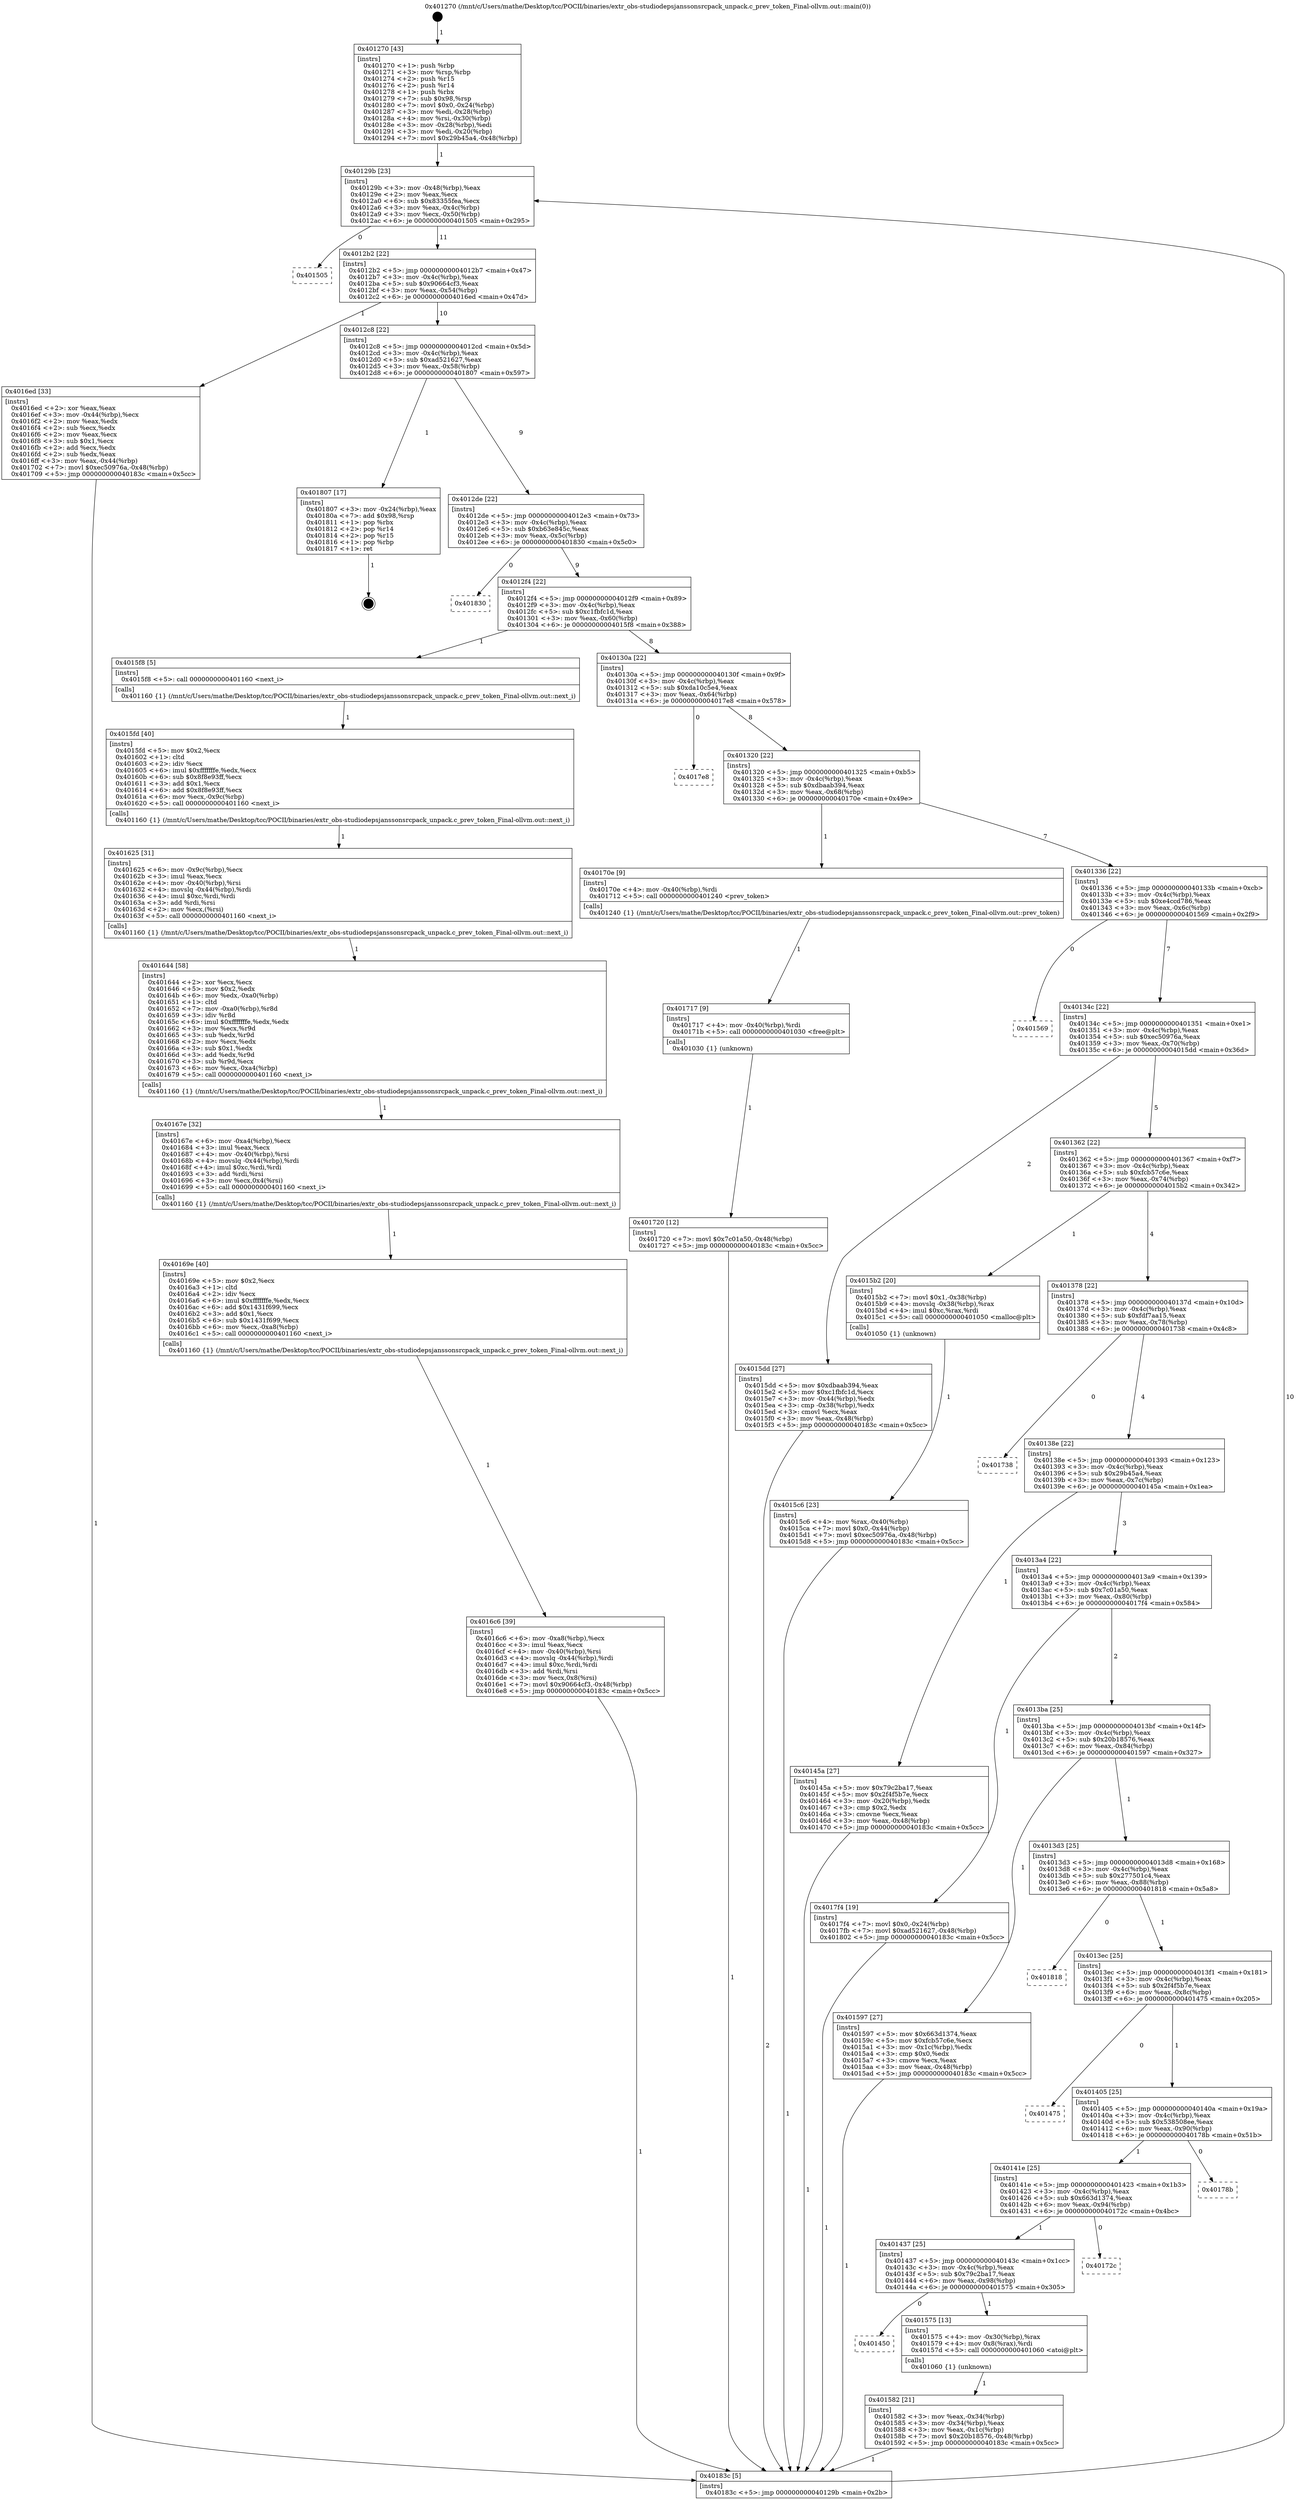 digraph "0x401270" {
  label = "0x401270 (/mnt/c/Users/mathe/Desktop/tcc/POCII/binaries/extr_obs-studiodepsjanssonsrcpack_unpack.c_prev_token_Final-ollvm.out::main(0))"
  labelloc = "t"
  node[shape=record]

  Entry [label="",width=0.3,height=0.3,shape=circle,fillcolor=black,style=filled]
  "0x40129b" [label="{
     0x40129b [23]\l
     | [instrs]\l
     &nbsp;&nbsp;0x40129b \<+3\>: mov -0x48(%rbp),%eax\l
     &nbsp;&nbsp;0x40129e \<+2\>: mov %eax,%ecx\l
     &nbsp;&nbsp;0x4012a0 \<+6\>: sub $0x83355fea,%ecx\l
     &nbsp;&nbsp;0x4012a6 \<+3\>: mov %eax,-0x4c(%rbp)\l
     &nbsp;&nbsp;0x4012a9 \<+3\>: mov %ecx,-0x50(%rbp)\l
     &nbsp;&nbsp;0x4012ac \<+6\>: je 0000000000401505 \<main+0x295\>\l
  }"]
  "0x401505" [label="{
     0x401505\l
  }", style=dashed]
  "0x4012b2" [label="{
     0x4012b2 [22]\l
     | [instrs]\l
     &nbsp;&nbsp;0x4012b2 \<+5\>: jmp 00000000004012b7 \<main+0x47\>\l
     &nbsp;&nbsp;0x4012b7 \<+3\>: mov -0x4c(%rbp),%eax\l
     &nbsp;&nbsp;0x4012ba \<+5\>: sub $0x90664cf3,%eax\l
     &nbsp;&nbsp;0x4012bf \<+3\>: mov %eax,-0x54(%rbp)\l
     &nbsp;&nbsp;0x4012c2 \<+6\>: je 00000000004016ed \<main+0x47d\>\l
  }"]
  Exit [label="",width=0.3,height=0.3,shape=circle,fillcolor=black,style=filled,peripheries=2]
  "0x4016ed" [label="{
     0x4016ed [33]\l
     | [instrs]\l
     &nbsp;&nbsp;0x4016ed \<+2\>: xor %eax,%eax\l
     &nbsp;&nbsp;0x4016ef \<+3\>: mov -0x44(%rbp),%ecx\l
     &nbsp;&nbsp;0x4016f2 \<+2\>: mov %eax,%edx\l
     &nbsp;&nbsp;0x4016f4 \<+2\>: sub %ecx,%edx\l
     &nbsp;&nbsp;0x4016f6 \<+2\>: mov %eax,%ecx\l
     &nbsp;&nbsp;0x4016f8 \<+3\>: sub $0x1,%ecx\l
     &nbsp;&nbsp;0x4016fb \<+2\>: add %ecx,%edx\l
     &nbsp;&nbsp;0x4016fd \<+2\>: sub %edx,%eax\l
     &nbsp;&nbsp;0x4016ff \<+3\>: mov %eax,-0x44(%rbp)\l
     &nbsp;&nbsp;0x401702 \<+7\>: movl $0xec50976a,-0x48(%rbp)\l
     &nbsp;&nbsp;0x401709 \<+5\>: jmp 000000000040183c \<main+0x5cc\>\l
  }"]
  "0x4012c8" [label="{
     0x4012c8 [22]\l
     | [instrs]\l
     &nbsp;&nbsp;0x4012c8 \<+5\>: jmp 00000000004012cd \<main+0x5d\>\l
     &nbsp;&nbsp;0x4012cd \<+3\>: mov -0x4c(%rbp),%eax\l
     &nbsp;&nbsp;0x4012d0 \<+5\>: sub $0xad521627,%eax\l
     &nbsp;&nbsp;0x4012d5 \<+3\>: mov %eax,-0x58(%rbp)\l
     &nbsp;&nbsp;0x4012d8 \<+6\>: je 0000000000401807 \<main+0x597\>\l
  }"]
  "0x401720" [label="{
     0x401720 [12]\l
     | [instrs]\l
     &nbsp;&nbsp;0x401720 \<+7\>: movl $0x7c01a50,-0x48(%rbp)\l
     &nbsp;&nbsp;0x401727 \<+5\>: jmp 000000000040183c \<main+0x5cc\>\l
  }"]
  "0x401807" [label="{
     0x401807 [17]\l
     | [instrs]\l
     &nbsp;&nbsp;0x401807 \<+3\>: mov -0x24(%rbp),%eax\l
     &nbsp;&nbsp;0x40180a \<+7\>: add $0x98,%rsp\l
     &nbsp;&nbsp;0x401811 \<+1\>: pop %rbx\l
     &nbsp;&nbsp;0x401812 \<+2\>: pop %r14\l
     &nbsp;&nbsp;0x401814 \<+2\>: pop %r15\l
     &nbsp;&nbsp;0x401816 \<+1\>: pop %rbp\l
     &nbsp;&nbsp;0x401817 \<+1\>: ret\l
  }"]
  "0x4012de" [label="{
     0x4012de [22]\l
     | [instrs]\l
     &nbsp;&nbsp;0x4012de \<+5\>: jmp 00000000004012e3 \<main+0x73\>\l
     &nbsp;&nbsp;0x4012e3 \<+3\>: mov -0x4c(%rbp),%eax\l
     &nbsp;&nbsp;0x4012e6 \<+5\>: sub $0xb63e845c,%eax\l
     &nbsp;&nbsp;0x4012eb \<+3\>: mov %eax,-0x5c(%rbp)\l
     &nbsp;&nbsp;0x4012ee \<+6\>: je 0000000000401830 \<main+0x5c0\>\l
  }"]
  "0x401717" [label="{
     0x401717 [9]\l
     | [instrs]\l
     &nbsp;&nbsp;0x401717 \<+4\>: mov -0x40(%rbp),%rdi\l
     &nbsp;&nbsp;0x40171b \<+5\>: call 0000000000401030 \<free@plt\>\l
     | [calls]\l
     &nbsp;&nbsp;0x401030 \{1\} (unknown)\l
  }"]
  "0x401830" [label="{
     0x401830\l
  }", style=dashed]
  "0x4012f4" [label="{
     0x4012f4 [22]\l
     | [instrs]\l
     &nbsp;&nbsp;0x4012f4 \<+5\>: jmp 00000000004012f9 \<main+0x89\>\l
     &nbsp;&nbsp;0x4012f9 \<+3\>: mov -0x4c(%rbp),%eax\l
     &nbsp;&nbsp;0x4012fc \<+5\>: sub $0xc1fbfc1d,%eax\l
     &nbsp;&nbsp;0x401301 \<+3\>: mov %eax,-0x60(%rbp)\l
     &nbsp;&nbsp;0x401304 \<+6\>: je 00000000004015f8 \<main+0x388\>\l
  }"]
  "0x4016c6" [label="{
     0x4016c6 [39]\l
     | [instrs]\l
     &nbsp;&nbsp;0x4016c6 \<+6\>: mov -0xa8(%rbp),%ecx\l
     &nbsp;&nbsp;0x4016cc \<+3\>: imul %eax,%ecx\l
     &nbsp;&nbsp;0x4016cf \<+4\>: mov -0x40(%rbp),%rsi\l
     &nbsp;&nbsp;0x4016d3 \<+4\>: movslq -0x44(%rbp),%rdi\l
     &nbsp;&nbsp;0x4016d7 \<+4\>: imul $0xc,%rdi,%rdi\l
     &nbsp;&nbsp;0x4016db \<+3\>: add %rdi,%rsi\l
     &nbsp;&nbsp;0x4016de \<+3\>: mov %ecx,0x8(%rsi)\l
     &nbsp;&nbsp;0x4016e1 \<+7\>: movl $0x90664cf3,-0x48(%rbp)\l
     &nbsp;&nbsp;0x4016e8 \<+5\>: jmp 000000000040183c \<main+0x5cc\>\l
  }"]
  "0x4015f8" [label="{
     0x4015f8 [5]\l
     | [instrs]\l
     &nbsp;&nbsp;0x4015f8 \<+5\>: call 0000000000401160 \<next_i\>\l
     | [calls]\l
     &nbsp;&nbsp;0x401160 \{1\} (/mnt/c/Users/mathe/Desktop/tcc/POCII/binaries/extr_obs-studiodepsjanssonsrcpack_unpack.c_prev_token_Final-ollvm.out::next_i)\l
  }"]
  "0x40130a" [label="{
     0x40130a [22]\l
     | [instrs]\l
     &nbsp;&nbsp;0x40130a \<+5\>: jmp 000000000040130f \<main+0x9f\>\l
     &nbsp;&nbsp;0x40130f \<+3\>: mov -0x4c(%rbp),%eax\l
     &nbsp;&nbsp;0x401312 \<+5\>: sub $0xda10c5e4,%eax\l
     &nbsp;&nbsp;0x401317 \<+3\>: mov %eax,-0x64(%rbp)\l
     &nbsp;&nbsp;0x40131a \<+6\>: je 00000000004017e8 \<main+0x578\>\l
  }"]
  "0x40169e" [label="{
     0x40169e [40]\l
     | [instrs]\l
     &nbsp;&nbsp;0x40169e \<+5\>: mov $0x2,%ecx\l
     &nbsp;&nbsp;0x4016a3 \<+1\>: cltd\l
     &nbsp;&nbsp;0x4016a4 \<+2\>: idiv %ecx\l
     &nbsp;&nbsp;0x4016a6 \<+6\>: imul $0xfffffffe,%edx,%ecx\l
     &nbsp;&nbsp;0x4016ac \<+6\>: add $0x1431f699,%ecx\l
     &nbsp;&nbsp;0x4016b2 \<+3\>: add $0x1,%ecx\l
     &nbsp;&nbsp;0x4016b5 \<+6\>: sub $0x1431f699,%ecx\l
     &nbsp;&nbsp;0x4016bb \<+6\>: mov %ecx,-0xa8(%rbp)\l
     &nbsp;&nbsp;0x4016c1 \<+5\>: call 0000000000401160 \<next_i\>\l
     | [calls]\l
     &nbsp;&nbsp;0x401160 \{1\} (/mnt/c/Users/mathe/Desktop/tcc/POCII/binaries/extr_obs-studiodepsjanssonsrcpack_unpack.c_prev_token_Final-ollvm.out::next_i)\l
  }"]
  "0x4017e8" [label="{
     0x4017e8\l
  }", style=dashed]
  "0x401320" [label="{
     0x401320 [22]\l
     | [instrs]\l
     &nbsp;&nbsp;0x401320 \<+5\>: jmp 0000000000401325 \<main+0xb5\>\l
     &nbsp;&nbsp;0x401325 \<+3\>: mov -0x4c(%rbp),%eax\l
     &nbsp;&nbsp;0x401328 \<+5\>: sub $0xdbaab394,%eax\l
     &nbsp;&nbsp;0x40132d \<+3\>: mov %eax,-0x68(%rbp)\l
     &nbsp;&nbsp;0x401330 \<+6\>: je 000000000040170e \<main+0x49e\>\l
  }"]
  "0x40167e" [label="{
     0x40167e [32]\l
     | [instrs]\l
     &nbsp;&nbsp;0x40167e \<+6\>: mov -0xa4(%rbp),%ecx\l
     &nbsp;&nbsp;0x401684 \<+3\>: imul %eax,%ecx\l
     &nbsp;&nbsp;0x401687 \<+4\>: mov -0x40(%rbp),%rsi\l
     &nbsp;&nbsp;0x40168b \<+4\>: movslq -0x44(%rbp),%rdi\l
     &nbsp;&nbsp;0x40168f \<+4\>: imul $0xc,%rdi,%rdi\l
     &nbsp;&nbsp;0x401693 \<+3\>: add %rdi,%rsi\l
     &nbsp;&nbsp;0x401696 \<+3\>: mov %ecx,0x4(%rsi)\l
     &nbsp;&nbsp;0x401699 \<+5\>: call 0000000000401160 \<next_i\>\l
     | [calls]\l
     &nbsp;&nbsp;0x401160 \{1\} (/mnt/c/Users/mathe/Desktop/tcc/POCII/binaries/extr_obs-studiodepsjanssonsrcpack_unpack.c_prev_token_Final-ollvm.out::next_i)\l
  }"]
  "0x40170e" [label="{
     0x40170e [9]\l
     | [instrs]\l
     &nbsp;&nbsp;0x40170e \<+4\>: mov -0x40(%rbp),%rdi\l
     &nbsp;&nbsp;0x401712 \<+5\>: call 0000000000401240 \<prev_token\>\l
     | [calls]\l
     &nbsp;&nbsp;0x401240 \{1\} (/mnt/c/Users/mathe/Desktop/tcc/POCII/binaries/extr_obs-studiodepsjanssonsrcpack_unpack.c_prev_token_Final-ollvm.out::prev_token)\l
  }"]
  "0x401336" [label="{
     0x401336 [22]\l
     | [instrs]\l
     &nbsp;&nbsp;0x401336 \<+5\>: jmp 000000000040133b \<main+0xcb\>\l
     &nbsp;&nbsp;0x40133b \<+3\>: mov -0x4c(%rbp),%eax\l
     &nbsp;&nbsp;0x40133e \<+5\>: sub $0xe4ccd786,%eax\l
     &nbsp;&nbsp;0x401343 \<+3\>: mov %eax,-0x6c(%rbp)\l
     &nbsp;&nbsp;0x401346 \<+6\>: je 0000000000401569 \<main+0x2f9\>\l
  }"]
  "0x401644" [label="{
     0x401644 [58]\l
     | [instrs]\l
     &nbsp;&nbsp;0x401644 \<+2\>: xor %ecx,%ecx\l
     &nbsp;&nbsp;0x401646 \<+5\>: mov $0x2,%edx\l
     &nbsp;&nbsp;0x40164b \<+6\>: mov %edx,-0xa0(%rbp)\l
     &nbsp;&nbsp;0x401651 \<+1\>: cltd\l
     &nbsp;&nbsp;0x401652 \<+7\>: mov -0xa0(%rbp),%r8d\l
     &nbsp;&nbsp;0x401659 \<+3\>: idiv %r8d\l
     &nbsp;&nbsp;0x40165c \<+6\>: imul $0xfffffffe,%edx,%edx\l
     &nbsp;&nbsp;0x401662 \<+3\>: mov %ecx,%r9d\l
     &nbsp;&nbsp;0x401665 \<+3\>: sub %edx,%r9d\l
     &nbsp;&nbsp;0x401668 \<+2\>: mov %ecx,%edx\l
     &nbsp;&nbsp;0x40166a \<+3\>: sub $0x1,%edx\l
     &nbsp;&nbsp;0x40166d \<+3\>: add %edx,%r9d\l
     &nbsp;&nbsp;0x401670 \<+3\>: sub %r9d,%ecx\l
     &nbsp;&nbsp;0x401673 \<+6\>: mov %ecx,-0xa4(%rbp)\l
     &nbsp;&nbsp;0x401679 \<+5\>: call 0000000000401160 \<next_i\>\l
     | [calls]\l
     &nbsp;&nbsp;0x401160 \{1\} (/mnt/c/Users/mathe/Desktop/tcc/POCII/binaries/extr_obs-studiodepsjanssonsrcpack_unpack.c_prev_token_Final-ollvm.out::next_i)\l
  }"]
  "0x401569" [label="{
     0x401569\l
  }", style=dashed]
  "0x40134c" [label="{
     0x40134c [22]\l
     | [instrs]\l
     &nbsp;&nbsp;0x40134c \<+5\>: jmp 0000000000401351 \<main+0xe1\>\l
     &nbsp;&nbsp;0x401351 \<+3\>: mov -0x4c(%rbp),%eax\l
     &nbsp;&nbsp;0x401354 \<+5\>: sub $0xec50976a,%eax\l
     &nbsp;&nbsp;0x401359 \<+3\>: mov %eax,-0x70(%rbp)\l
     &nbsp;&nbsp;0x40135c \<+6\>: je 00000000004015dd \<main+0x36d\>\l
  }"]
  "0x401625" [label="{
     0x401625 [31]\l
     | [instrs]\l
     &nbsp;&nbsp;0x401625 \<+6\>: mov -0x9c(%rbp),%ecx\l
     &nbsp;&nbsp;0x40162b \<+3\>: imul %eax,%ecx\l
     &nbsp;&nbsp;0x40162e \<+4\>: mov -0x40(%rbp),%rsi\l
     &nbsp;&nbsp;0x401632 \<+4\>: movslq -0x44(%rbp),%rdi\l
     &nbsp;&nbsp;0x401636 \<+4\>: imul $0xc,%rdi,%rdi\l
     &nbsp;&nbsp;0x40163a \<+3\>: add %rdi,%rsi\l
     &nbsp;&nbsp;0x40163d \<+2\>: mov %ecx,(%rsi)\l
     &nbsp;&nbsp;0x40163f \<+5\>: call 0000000000401160 \<next_i\>\l
     | [calls]\l
     &nbsp;&nbsp;0x401160 \{1\} (/mnt/c/Users/mathe/Desktop/tcc/POCII/binaries/extr_obs-studiodepsjanssonsrcpack_unpack.c_prev_token_Final-ollvm.out::next_i)\l
  }"]
  "0x4015dd" [label="{
     0x4015dd [27]\l
     | [instrs]\l
     &nbsp;&nbsp;0x4015dd \<+5\>: mov $0xdbaab394,%eax\l
     &nbsp;&nbsp;0x4015e2 \<+5\>: mov $0xc1fbfc1d,%ecx\l
     &nbsp;&nbsp;0x4015e7 \<+3\>: mov -0x44(%rbp),%edx\l
     &nbsp;&nbsp;0x4015ea \<+3\>: cmp -0x38(%rbp),%edx\l
     &nbsp;&nbsp;0x4015ed \<+3\>: cmovl %ecx,%eax\l
     &nbsp;&nbsp;0x4015f0 \<+3\>: mov %eax,-0x48(%rbp)\l
     &nbsp;&nbsp;0x4015f3 \<+5\>: jmp 000000000040183c \<main+0x5cc\>\l
  }"]
  "0x401362" [label="{
     0x401362 [22]\l
     | [instrs]\l
     &nbsp;&nbsp;0x401362 \<+5\>: jmp 0000000000401367 \<main+0xf7\>\l
     &nbsp;&nbsp;0x401367 \<+3\>: mov -0x4c(%rbp),%eax\l
     &nbsp;&nbsp;0x40136a \<+5\>: sub $0xfcb57c6e,%eax\l
     &nbsp;&nbsp;0x40136f \<+3\>: mov %eax,-0x74(%rbp)\l
     &nbsp;&nbsp;0x401372 \<+6\>: je 00000000004015b2 \<main+0x342\>\l
  }"]
  "0x4015fd" [label="{
     0x4015fd [40]\l
     | [instrs]\l
     &nbsp;&nbsp;0x4015fd \<+5\>: mov $0x2,%ecx\l
     &nbsp;&nbsp;0x401602 \<+1\>: cltd\l
     &nbsp;&nbsp;0x401603 \<+2\>: idiv %ecx\l
     &nbsp;&nbsp;0x401605 \<+6\>: imul $0xfffffffe,%edx,%ecx\l
     &nbsp;&nbsp;0x40160b \<+6\>: sub $0x8f8e93ff,%ecx\l
     &nbsp;&nbsp;0x401611 \<+3\>: add $0x1,%ecx\l
     &nbsp;&nbsp;0x401614 \<+6\>: add $0x8f8e93ff,%ecx\l
     &nbsp;&nbsp;0x40161a \<+6\>: mov %ecx,-0x9c(%rbp)\l
     &nbsp;&nbsp;0x401620 \<+5\>: call 0000000000401160 \<next_i\>\l
     | [calls]\l
     &nbsp;&nbsp;0x401160 \{1\} (/mnt/c/Users/mathe/Desktop/tcc/POCII/binaries/extr_obs-studiodepsjanssonsrcpack_unpack.c_prev_token_Final-ollvm.out::next_i)\l
  }"]
  "0x4015b2" [label="{
     0x4015b2 [20]\l
     | [instrs]\l
     &nbsp;&nbsp;0x4015b2 \<+7\>: movl $0x1,-0x38(%rbp)\l
     &nbsp;&nbsp;0x4015b9 \<+4\>: movslq -0x38(%rbp),%rax\l
     &nbsp;&nbsp;0x4015bd \<+4\>: imul $0xc,%rax,%rdi\l
     &nbsp;&nbsp;0x4015c1 \<+5\>: call 0000000000401050 \<malloc@plt\>\l
     | [calls]\l
     &nbsp;&nbsp;0x401050 \{1\} (unknown)\l
  }"]
  "0x401378" [label="{
     0x401378 [22]\l
     | [instrs]\l
     &nbsp;&nbsp;0x401378 \<+5\>: jmp 000000000040137d \<main+0x10d\>\l
     &nbsp;&nbsp;0x40137d \<+3\>: mov -0x4c(%rbp),%eax\l
     &nbsp;&nbsp;0x401380 \<+5\>: sub $0xfdf7aa15,%eax\l
     &nbsp;&nbsp;0x401385 \<+3\>: mov %eax,-0x78(%rbp)\l
     &nbsp;&nbsp;0x401388 \<+6\>: je 0000000000401738 \<main+0x4c8\>\l
  }"]
  "0x4015c6" [label="{
     0x4015c6 [23]\l
     | [instrs]\l
     &nbsp;&nbsp;0x4015c6 \<+4\>: mov %rax,-0x40(%rbp)\l
     &nbsp;&nbsp;0x4015ca \<+7\>: movl $0x0,-0x44(%rbp)\l
     &nbsp;&nbsp;0x4015d1 \<+7\>: movl $0xec50976a,-0x48(%rbp)\l
     &nbsp;&nbsp;0x4015d8 \<+5\>: jmp 000000000040183c \<main+0x5cc\>\l
  }"]
  "0x401738" [label="{
     0x401738\l
  }", style=dashed]
  "0x40138e" [label="{
     0x40138e [22]\l
     | [instrs]\l
     &nbsp;&nbsp;0x40138e \<+5\>: jmp 0000000000401393 \<main+0x123\>\l
     &nbsp;&nbsp;0x401393 \<+3\>: mov -0x4c(%rbp),%eax\l
     &nbsp;&nbsp;0x401396 \<+5\>: sub $0x29b45a4,%eax\l
     &nbsp;&nbsp;0x40139b \<+3\>: mov %eax,-0x7c(%rbp)\l
     &nbsp;&nbsp;0x40139e \<+6\>: je 000000000040145a \<main+0x1ea\>\l
  }"]
  "0x401582" [label="{
     0x401582 [21]\l
     | [instrs]\l
     &nbsp;&nbsp;0x401582 \<+3\>: mov %eax,-0x34(%rbp)\l
     &nbsp;&nbsp;0x401585 \<+3\>: mov -0x34(%rbp),%eax\l
     &nbsp;&nbsp;0x401588 \<+3\>: mov %eax,-0x1c(%rbp)\l
     &nbsp;&nbsp;0x40158b \<+7\>: movl $0x20b18576,-0x48(%rbp)\l
     &nbsp;&nbsp;0x401592 \<+5\>: jmp 000000000040183c \<main+0x5cc\>\l
  }"]
  "0x40145a" [label="{
     0x40145a [27]\l
     | [instrs]\l
     &nbsp;&nbsp;0x40145a \<+5\>: mov $0x79c2ba17,%eax\l
     &nbsp;&nbsp;0x40145f \<+5\>: mov $0x2f4f5b7e,%ecx\l
     &nbsp;&nbsp;0x401464 \<+3\>: mov -0x20(%rbp),%edx\l
     &nbsp;&nbsp;0x401467 \<+3\>: cmp $0x2,%edx\l
     &nbsp;&nbsp;0x40146a \<+3\>: cmovne %ecx,%eax\l
     &nbsp;&nbsp;0x40146d \<+3\>: mov %eax,-0x48(%rbp)\l
     &nbsp;&nbsp;0x401470 \<+5\>: jmp 000000000040183c \<main+0x5cc\>\l
  }"]
  "0x4013a4" [label="{
     0x4013a4 [22]\l
     | [instrs]\l
     &nbsp;&nbsp;0x4013a4 \<+5\>: jmp 00000000004013a9 \<main+0x139\>\l
     &nbsp;&nbsp;0x4013a9 \<+3\>: mov -0x4c(%rbp),%eax\l
     &nbsp;&nbsp;0x4013ac \<+5\>: sub $0x7c01a50,%eax\l
     &nbsp;&nbsp;0x4013b1 \<+3\>: mov %eax,-0x80(%rbp)\l
     &nbsp;&nbsp;0x4013b4 \<+6\>: je 00000000004017f4 \<main+0x584\>\l
  }"]
  "0x40183c" [label="{
     0x40183c [5]\l
     | [instrs]\l
     &nbsp;&nbsp;0x40183c \<+5\>: jmp 000000000040129b \<main+0x2b\>\l
  }"]
  "0x401270" [label="{
     0x401270 [43]\l
     | [instrs]\l
     &nbsp;&nbsp;0x401270 \<+1\>: push %rbp\l
     &nbsp;&nbsp;0x401271 \<+3\>: mov %rsp,%rbp\l
     &nbsp;&nbsp;0x401274 \<+2\>: push %r15\l
     &nbsp;&nbsp;0x401276 \<+2\>: push %r14\l
     &nbsp;&nbsp;0x401278 \<+1\>: push %rbx\l
     &nbsp;&nbsp;0x401279 \<+7\>: sub $0x98,%rsp\l
     &nbsp;&nbsp;0x401280 \<+7\>: movl $0x0,-0x24(%rbp)\l
     &nbsp;&nbsp;0x401287 \<+3\>: mov %edi,-0x28(%rbp)\l
     &nbsp;&nbsp;0x40128a \<+4\>: mov %rsi,-0x30(%rbp)\l
     &nbsp;&nbsp;0x40128e \<+3\>: mov -0x28(%rbp),%edi\l
     &nbsp;&nbsp;0x401291 \<+3\>: mov %edi,-0x20(%rbp)\l
     &nbsp;&nbsp;0x401294 \<+7\>: movl $0x29b45a4,-0x48(%rbp)\l
  }"]
  "0x401450" [label="{
     0x401450\l
  }", style=dashed]
  "0x4017f4" [label="{
     0x4017f4 [19]\l
     | [instrs]\l
     &nbsp;&nbsp;0x4017f4 \<+7\>: movl $0x0,-0x24(%rbp)\l
     &nbsp;&nbsp;0x4017fb \<+7\>: movl $0xad521627,-0x48(%rbp)\l
     &nbsp;&nbsp;0x401802 \<+5\>: jmp 000000000040183c \<main+0x5cc\>\l
  }"]
  "0x4013ba" [label="{
     0x4013ba [25]\l
     | [instrs]\l
     &nbsp;&nbsp;0x4013ba \<+5\>: jmp 00000000004013bf \<main+0x14f\>\l
     &nbsp;&nbsp;0x4013bf \<+3\>: mov -0x4c(%rbp),%eax\l
     &nbsp;&nbsp;0x4013c2 \<+5\>: sub $0x20b18576,%eax\l
     &nbsp;&nbsp;0x4013c7 \<+6\>: mov %eax,-0x84(%rbp)\l
     &nbsp;&nbsp;0x4013cd \<+6\>: je 0000000000401597 \<main+0x327\>\l
  }"]
  "0x401575" [label="{
     0x401575 [13]\l
     | [instrs]\l
     &nbsp;&nbsp;0x401575 \<+4\>: mov -0x30(%rbp),%rax\l
     &nbsp;&nbsp;0x401579 \<+4\>: mov 0x8(%rax),%rdi\l
     &nbsp;&nbsp;0x40157d \<+5\>: call 0000000000401060 \<atoi@plt\>\l
     | [calls]\l
     &nbsp;&nbsp;0x401060 \{1\} (unknown)\l
  }"]
  "0x401597" [label="{
     0x401597 [27]\l
     | [instrs]\l
     &nbsp;&nbsp;0x401597 \<+5\>: mov $0x663d1374,%eax\l
     &nbsp;&nbsp;0x40159c \<+5\>: mov $0xfcb57c6e,%ecx\l
     &nbsp;&nbsp;0x4015a1 \<+3\>: mov -0x1c(%rbp),%edx\l
     &nbsp;&nbsp;0x4015a4 \<+3\>: cmp $0x0,%edx\l
     &nbsp;&nbsp;0x4015a7 \<+3\>: cmove %ecx,%eax\l
     &nbsp;&nbsp;0x4015aa \<+3\>: mov %eax,-0x48(%rbp)\l
     &nbsp;&nbsp;0x4015ad \<+5\>: jmp 000000000040183c \<main+0x5cc\>\l
  }"]
  "0x4013d3" [label="{
     0x4013d3 [25]\l
     | [instrs]\l
     &nbsp;&nbsp;0x4013d3 \<+5\>: jmp 00000000004013d8 \<main+0x168\>\l
     &nbsp;&nbsp;0x4013d8 \<+3\>: mov -0x4c(%rbp),%eax\l
     &nbsp;&nbsp;0x4013db \<+5\>: sub $0x277501c4,%eax\l
     &nbsp;&nbsp;0x4013e0 \<+6\>: mov %eax,-0x88(%rbp)\l
     &nbsp;&nbsp;0x4013e6 \<+6\>: je 0000000000401818 \<main+0x5a8\>\l
  }"]
  "0x401437" [label="{
     0x401437 [25]\l
     | [instrs]\l
     &nbsp;&nbsp;0x401437 \<+5\>: jmp 000000000040143c \<main+0x1cc\>\l
     &nbsp;&nbsp;0x40143c \<+3\>: mov -0x4c(%rbp),%eax\l
     &nbsp;&nbsp;0x40143f \<+5\>: sub $0x79c2ba17,%eax\l
     &nbsp;&nbsp;0x401444 \<+6\>: mov %eax,-0x98(%rbp)\l
     &nbsp;&nbsp;0x40144a \<+6\>: je 0000000000401575 \<main+0x305\>\l
  }"]
  "0x401818" [label="{
     0x401818\l
  }", style=dashed]
  "0x4013ec" [label="{
     0x4013ec [25]\l
     | [instrs]\l
     &nbsp;&nbsp;0x4013ec \<+5\>: jmp 00000000004013f1 \<main+0x181\>\l
     &nbsp;&nbsp;0x4013f1 \<+3\>: mov -0x4c(%rbp),%eax\l
     &nbsp;&nbsp;0x4013f4 \<+5\>: sub $0x2f4f5b7e,%eax\l
     &nbsp;&nbsp;0x4013f9 \<+6\>: mov %eax,-0x8c(%rbp)\l
     &nbsp;&nbsp;0x4013ff \<+6\>: je 0000000000401475 \<main+0x205\>\l
  }"]
  "0x40172c" [label="{
     0x40172c\l
  }", style=dashed]
  "0x401475" [label="{
     0x401475\l
  }", style=dashed]
  "0x401405" [label="{
     0x401405 [25]\l
     | [instrs]\l
     &nbsp;&nbsp;0x401405 \<+5\>: jmp 000000000040140a \<main+0x19a\>\l
     &nbsp;&nbsp;0x40140a \<+3\>: mov -0x4c(%rbp),%eax\l
     &nbsp;&nbsp;0x40140d \<+5\>: sub $0x538508ee,%eax\l
     &nbsp;&nbsp;0x401412 \<+6\>: mov %eax,-0x90(%rbp)\l
     &nbsp;&nbsp;0x401418 \<+6\>: je 000000000040178b \<main+0x51b\>\l
  }"]
  "0x40141e" [label="{
     0x40141e [25]\l
     | [instrs]\l
     &nbsp;&nbsp;0x40141e \<+5\>: jmp 0000000000401423 \<main+0x1b3\>\l
     &nbsp;&nbsp;0x401423 \<+3\>: mov -0x4c(%rbp),%eax\l
     &nbsp;&nbsp;0x401426 \<+5\>: sub $0x663d1374,%eax\l
     &nbsp;&nbsp;0x40142b \<+6\>: mov %eax,-0x94(%rbp)\l
     &nbsp;&nbsp;0x401431 \<+6\>: je 000000000040172c \<main+0x4bc\>\l
  }"]
  "0x40178b" [label="{
     0x40178b\l
  }", style=dashed]
  Entry -> "0x401270" [label=" 1"]
  "0x40129b" -> "0x401505" [label=" 0"]
  "0x40129b" -> "0x4012b2" [label=" 11"]
  "0x401807" -> Exit [label=" 1"]
  "0x4012b2" -> "0x4016ed" [label=" 1"]
  "0x4012b2" -> "0x4012c8" [label=" 10"]
  "0x4017f4" -> "0x40183c" [label=" 1"]
  "0x4012c8" -> "0x401807" [label=" 1"]
  "0x4012c8" -> "0x4012de" [label=" 9"]
  "0x401720" -> "0x40183c" [label=" 1"]
  "0x4012de" -> "0x401830" [label=" 0"]
  "0x4012de" -> "0x4012f4" [label=" 9"]
  "0x401717" -> "0x401720" [label=" 1"]
  "0x4012f4" -> "0x4015f8" [label=" 1"]
  "0x4012f4" -> "0x40130a" [label=" 8"]
  "0x40170e" -> "0x401717" [label=" 1"]
  "0x40130a" -> "0x4017e8" [label=" 0"]
  "0x40130a" -> "0x401320" [label=" 8"]
  "0x4016ed" -> "0x40183c" [label=" 1"]
  "0x401320" -> "0x40170e" [label=" 1"]
  "0x401320" -> "0x401336" [label=" 7"]
  "0x4016c6" -> "0x40183c" [label=" 1"]
  "0x401336" -> "0x401569" [label=" 0"]
  "0x401336" -> "0x40134c" [label=" 7"]
  "0x40169e" -> "0x4016c6" [label=" 1"]
  "0x40134c" -> "0x4015dd" [label=" 2"]
  "0x40134c" -> "0x401362" [label=" 5"]
  "0x40167e" -> "0x40169e" [label=" 1"]
  "0x401362" -> "0x4015b2" [label=" 1"]
  "0x401362" -> "0x401378" [label=" 4"]
  "0x401644" -> "0x40167e" [label=" 1"]
  "0x401378" -> "0x401738" [label=" 0"]
  "0x401378" -> "0x40138e" [label=" 4"]
  "0x401625" -> "0x401644" [label=" 1"]
  "0x40138e" -> "0x40145a" [label=" 1"]
  "0x40138e" -> "0x4013a4" [label=" 3"]
  "0x40145a" -> "0x40183c" [label=" 1"]
  "0x401270" -> "0x40129b" [label=" 1"]
  "0x40183c" -> "0x40129b" [label=" 10"]
  "0x4015fd" -> "0x401625" [label=" 1"]
  "0x4013a4" -> "0x4017f4" [label=" 1"]
  "0x4013a4" -> "0x4013ba" [label=" 2"]
  "0x4015f8" -> "0x4015fd" [label=" 1"]
  "0x4013ba" -> "0x401597" [label=" 1"]
  "0x4013ba" -> "0x4013d3" [label=" 1"]
  "0x4015dd" -> "0x40183c" [label=" 2"]
  "0x4013d3" -> "0x401818" [label=" 0"]
  "0x4013d3" -> "0x4013ec" [label=" 1"]
  "0x4015b2" -> "0x4015c6" [label=" 1"]
  "0x4013ec" -> "0x401475" [label=" 0"]
  "0x4013ec" -> "0x401405" [label=" 1"]
  "0x401597" -> "0x40183c" [label=" 1"]
  "0x401405" -> "0x40178b" [label=" 0"]
  "0x401405" -> "0x40141e" [label=" 1"]
  "0x401582" -> "0x40183c" [label=" 1"]
  "0x40141e" -> "0x40172c" [label=" 0"]
  "0x40141e" -> "0x401437" [label=" 1"]
  "0x4015c6" -> "0x40183c" [label=" 1"]
  "0x401437" -> "0x401575" [label=" 1"]
  "0x401437" -> "0x401450" [label=" 0"]
  "0x401575" -> "0x401582" [label=" 1"]
}
